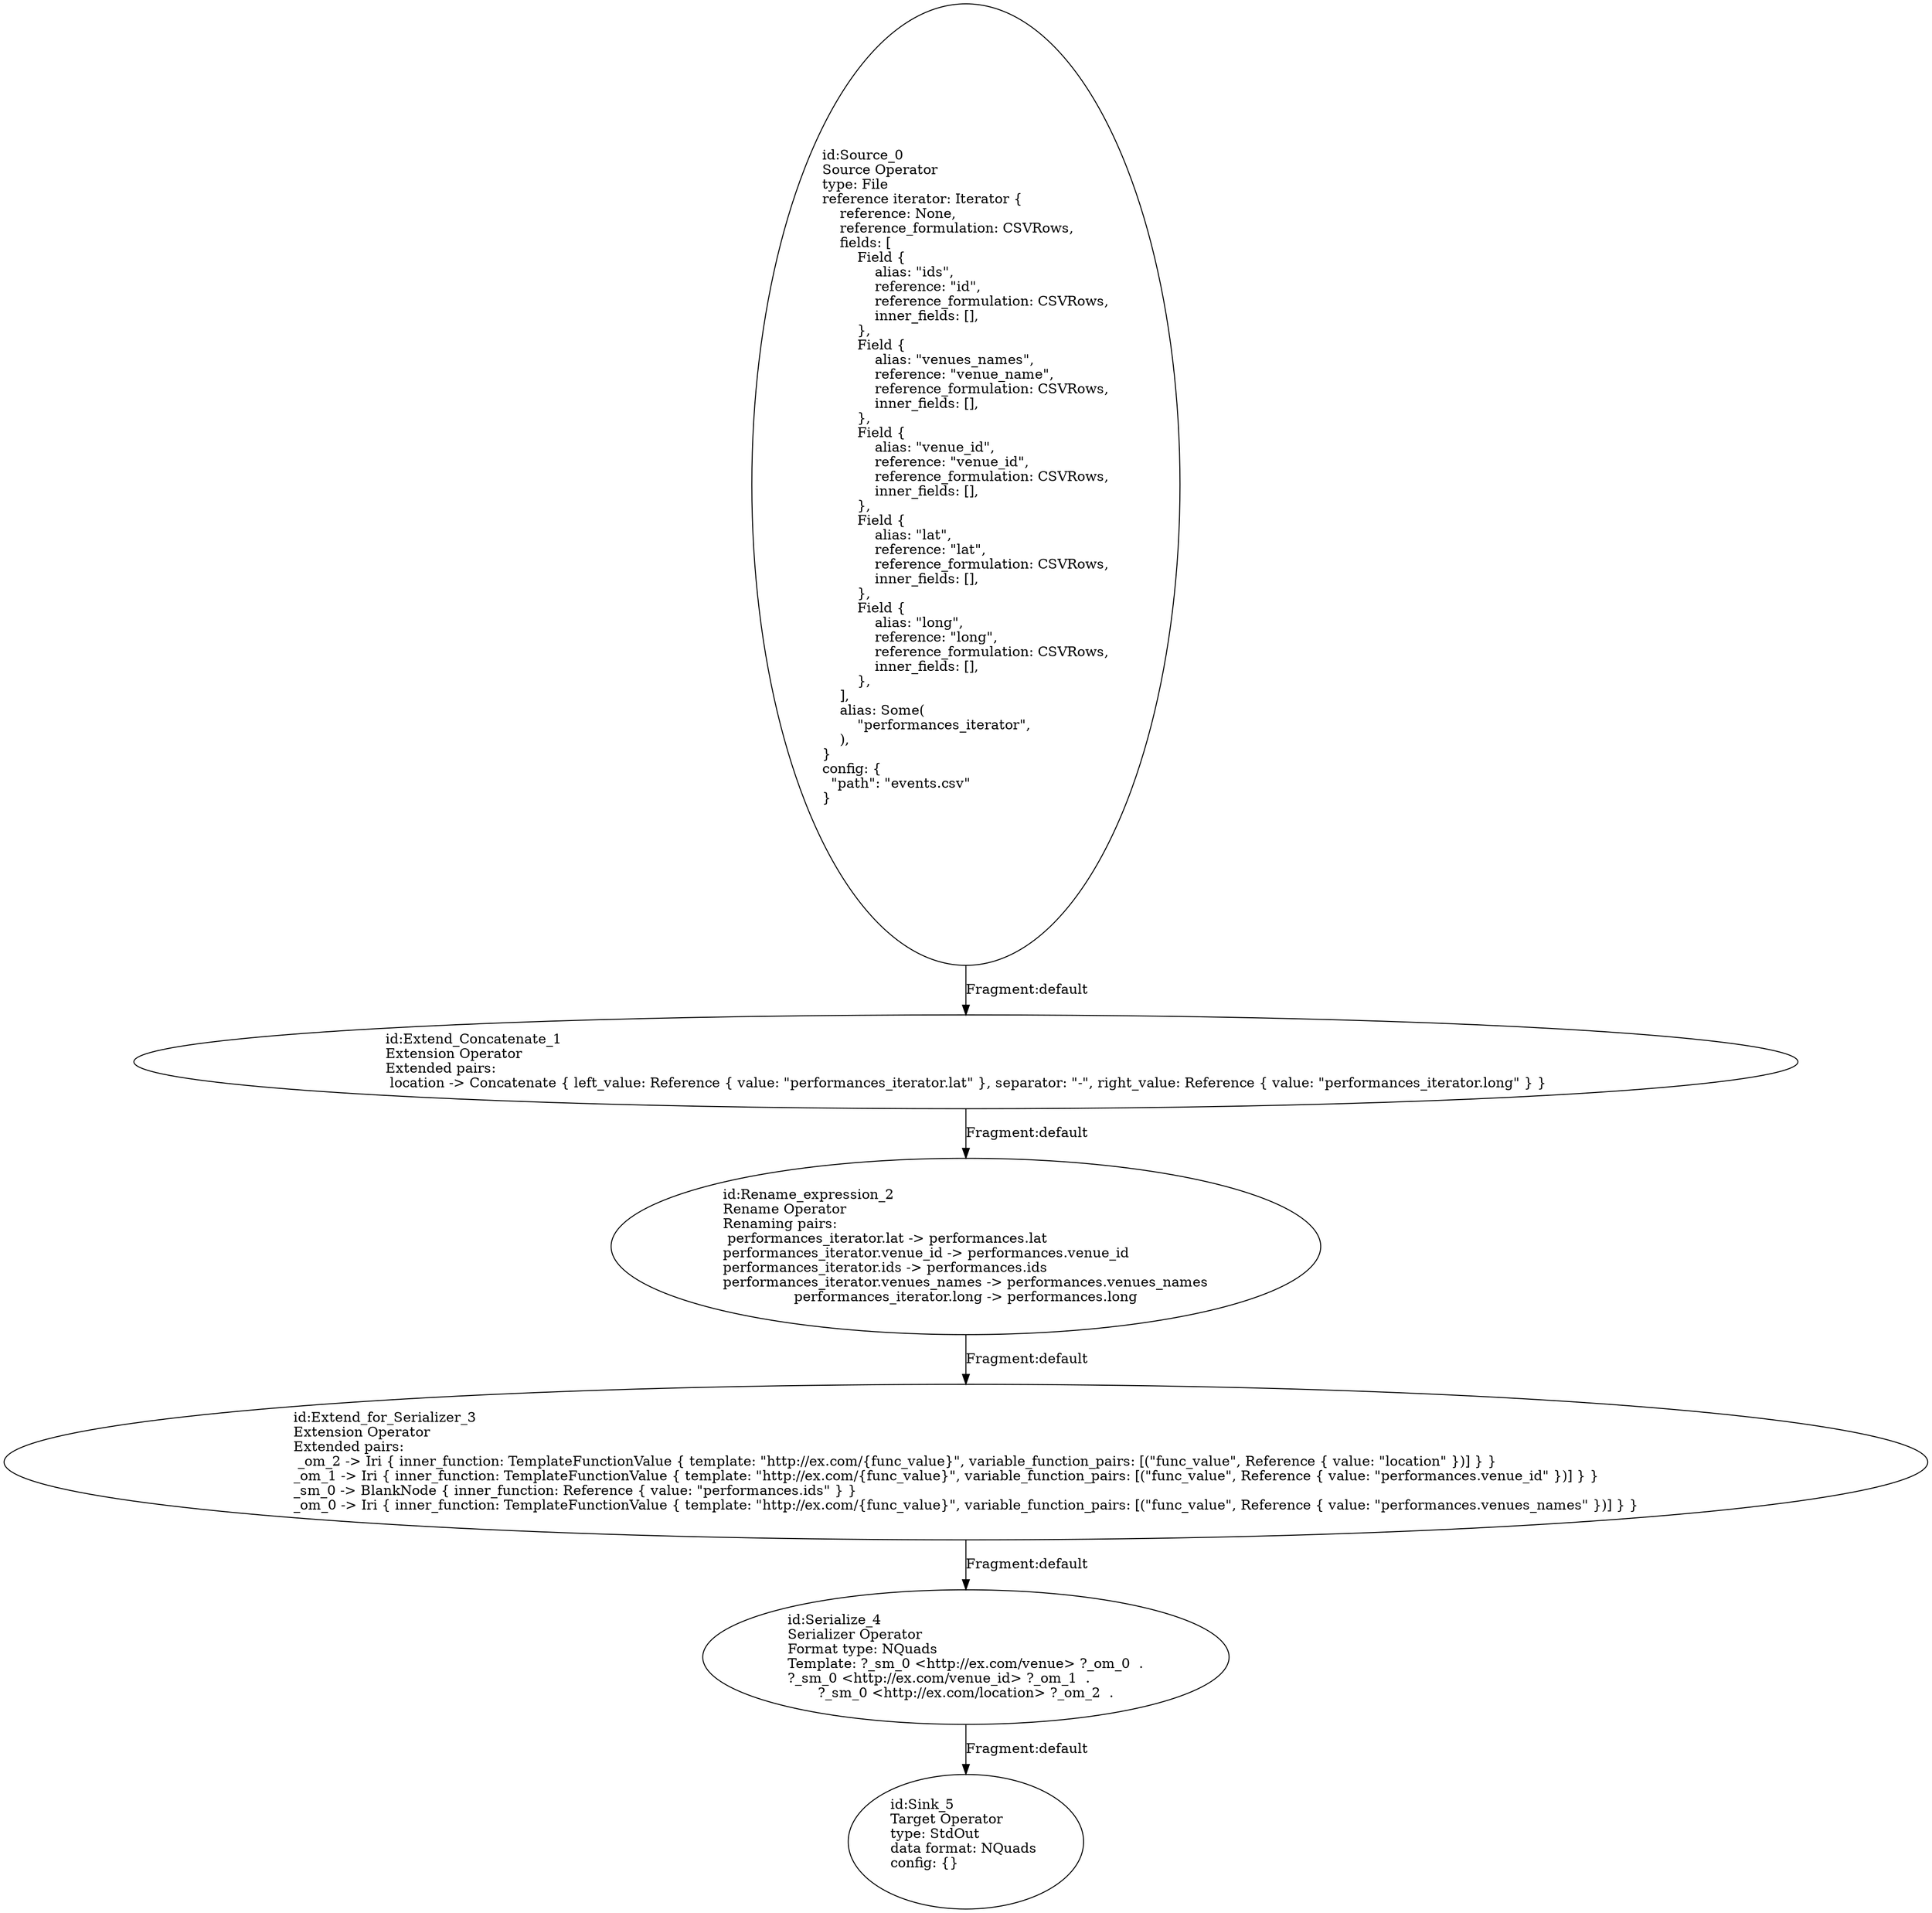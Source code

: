 digraph {
    0 [ label = "id:Source_0 \lSource Operator\ltype: File \lreference iterator: Iterator {\l    reference: None,\l    reference_formulation: CSVRows,\l    fields: [\l        Field {\l            alias: \"ids\",\l            reference: \"id\",\l            reference_formulation: CSVRows,\l            inner_fields: [],\l        },\l        Field {\l            alias: \"venues_names\",\l            reference: \"venue_name\",\l            reference_formulation: CSVRows,\l            inner_fields: [],\l        },\l        Field {\l            alias: \"venue_id\",\l            reference: \"venue_id\",\l            reference_formulation: CSVRows,\l            inner_fields: [],\l        },\l        Field {\l            alias: \"lat\",\l            reference: \"lat\",\l            reference_formulation: CSVRows,\l            inner_fields: [],\l        },\l        Field {\l            alias: \"long\",\l            reference: \"long\",\l            reference_formulation: CSVRows,\l            inner_fields: [],\l        },\l    ],\l    alias: Some(\l        \"performances_iterator\",\l    ),\l} \lconfig: {\l  \"path\": \"events.csv\"\l}\l             " ]
    1 [ label = "id:Extend_Concatenate_1 \lExtension Operator\lExtended pairs: \l location -> Concatenate { left_value: Reference { value: \"performances_iterator.lat\" }, separator: \"-\", right_value: Reference { value: \"performances_iterator.long\" } }" ]
    2 [ label = "id:Rename_expression_2 \lRename Operator\lRenaming pairs:\l performances_iterator.lat -> performances.lat\lperformances_iterator.venue_id -> performances.venue_id\lperformances_iterator.ids -> performances.ids\lperformances_iterator.venues_names -> performances.venues_names\lperformances_iterator.long -> performances.long" ]
    3 [ label = "id:Extend_for_Serializer_3 \lExtension Operator\lExtended pairs: \l _om_2 -> Iri { inner_function: TemplateFunctionValue { template: \"http://ex.com/{func_value}\", variable_function_pairs: [(\"func_value\", Reference { value: \"location\" })] } }\l_om_1 -> Iri { inner_function: TemplateFunctionValue { template: \"http://ex.com/{func_value}\", variable_function_pairs: [(\"func_value\", Reference { value: \"performances.venue_id\" })] } }\l_sm_0 -> BlankNode { inner_function: Reference { value: \"performances.ids\" } }\l_om_0 -> Iri { inner_function: TemplateFunctionValue { template: \"http://ex.com/{func_value}\", variable_function_pairs: [(\"func_value\", Reference { value: \"performances.venues_names\" })] } }" ]
    4 [ label = "id:Serialize_4 \lSerializer Operator\lFormat type: NQuads\lTemplate: ?_sm_0 <http://ex.com/venue> ?_om_0  .\l?_sm_0 <http://ex.com/venue_id> ?_om_1  .\l?_sm_0 <http://ex.com/location> ?_om_2  ." ]
    5 [ label = "id:Sink_5 \lTarget Operator\ltype: StdOut \ldata format: NQuads \lconfig: {}\l             " ]
    0 -> 1 [ label = "Fragment:default" ]
    1 -> 2 [ label = "Fragment:default" ]
    2 -> 3 [ label = "Fragment:default" ]
    3 -> 4 [ label = "Fragment:default" ]
    4 -> 5 [ label = "Fragment:default" ]
}
